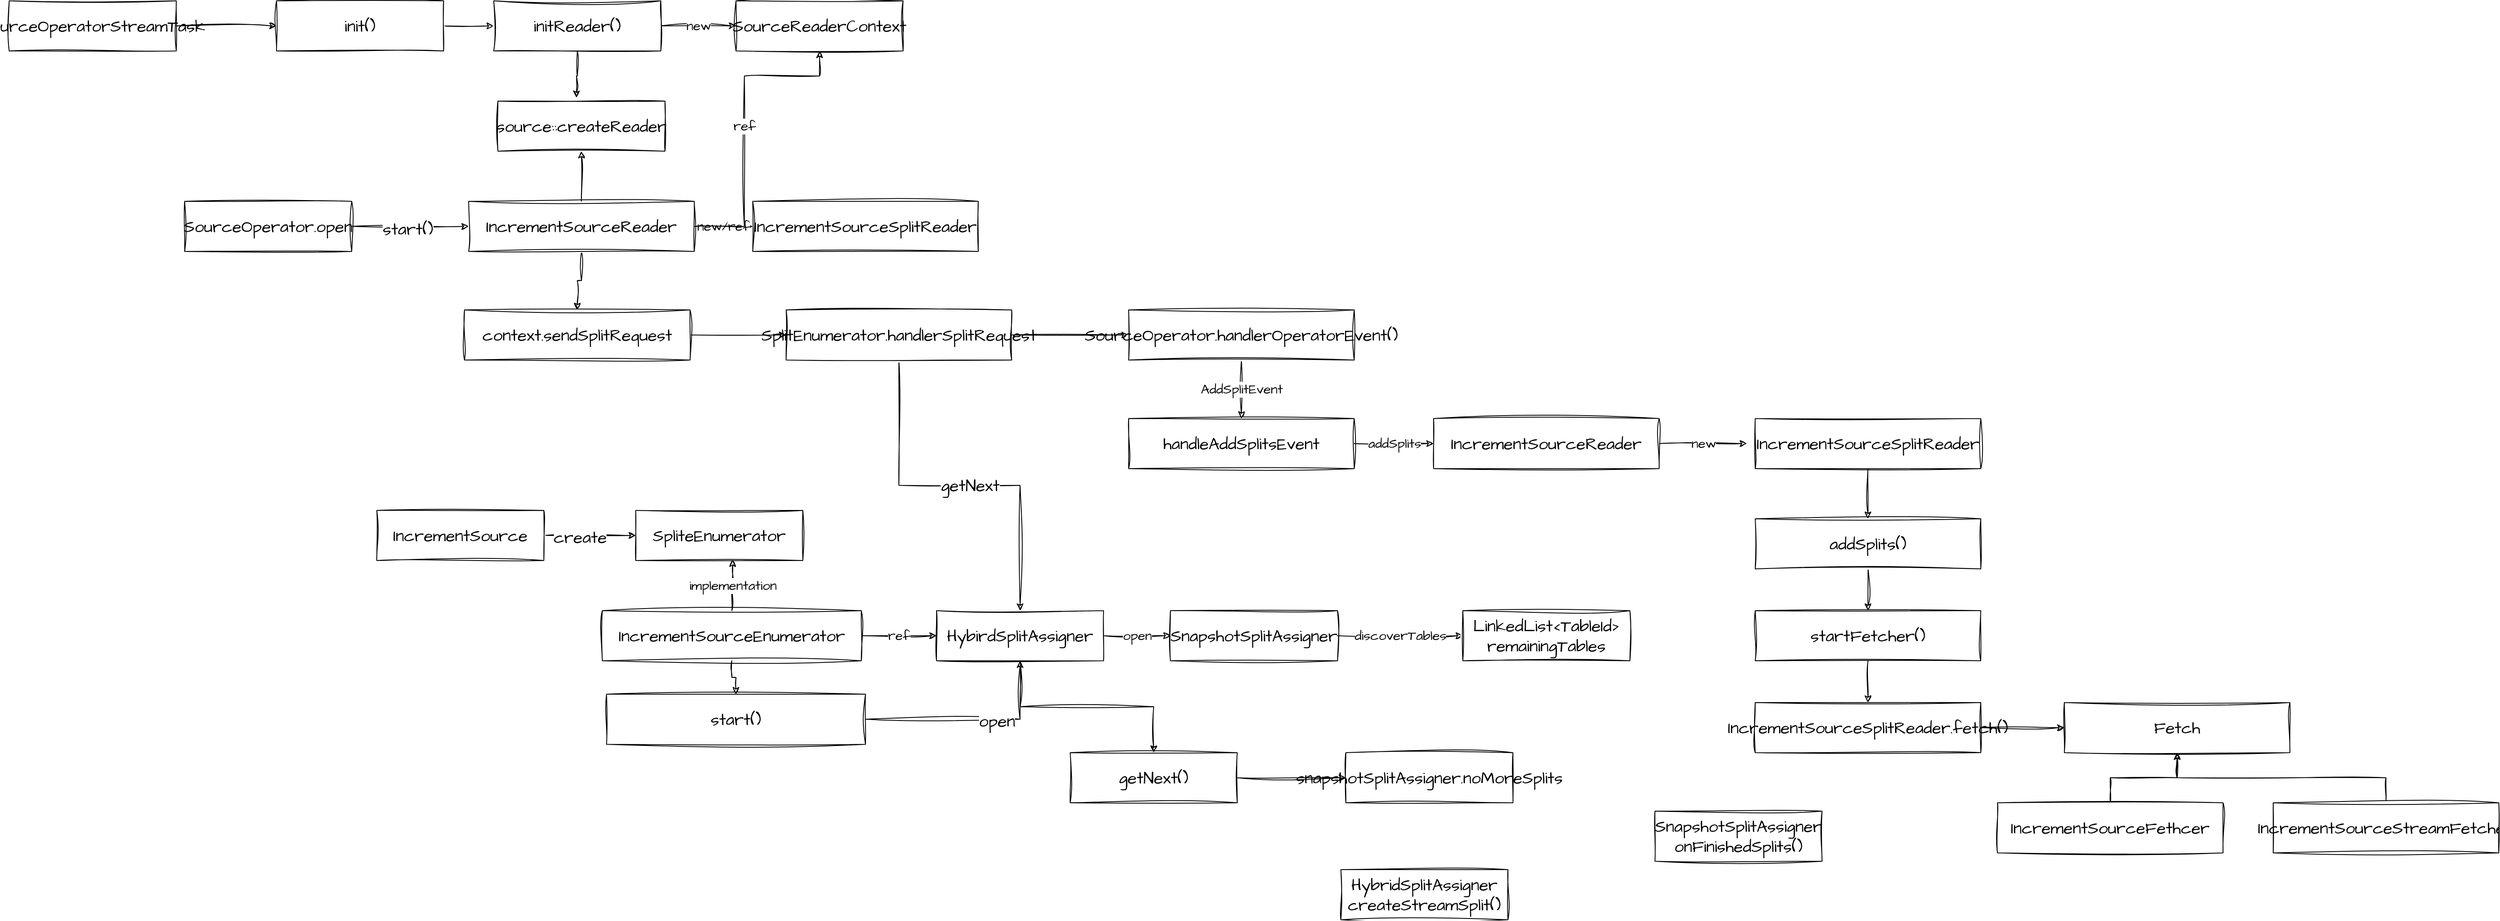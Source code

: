 <mxfile version="20.6.2" type="github">
  <diagram id="C5RBs43oDa-KdzZeNtuy" name="Page-1">
    <mxGraphModel dx="1258" dy="1864" grid="1" gridSize="10" guides="1" tooltips="1" connect="1" arrows="1" fold="1" page="1" pageScale="1" pageWidth="827" pageHeight="1169" math="0" shadow="0">
      <root>
        <mxCell id="WIyWlLk6GJQsqaUBKTNV-0" />
        <mxCell id="WIyWlLk6GJQsqaUBKTNV-1" parent="WIyWlLk6GJQsqaUBKTNV-0" />
        <mxCell id="9CYDn3pzDWSfcRw3aQHr-3" style="edgeStyle=orthogonalEdgeStyle;rounded=0;sketch=1;hachureGap=4;jiggle=2;orthogonalLoop=1;jettySize=auto;html=1;fontFamily=Architects Daughter;fontSource=https%3A%2F%2Ffonts.googleapis.com%2Fcss%3Ffamily%3DArchitects%2BDaughter;fontSize=16;" edge="1" parent="WIyWlLk6GJQsqaUBKTNV-1" source="9CYDn3pzDWSfcRw3aQHr-0" target="9CYDn3pzDWSfcRw3aQHr-2">
          <mxGeometry relative="1" as="geometry" />
        </mxCell>
        <mxCell id="9CYDn3pzDWSfcRw3aQHr-4" value="create" style="edgeLabel;html=1;align=center;verticalAlign=middle;resizable=0;points=[];fontSize=20;fontFamily=Architects Daughter;" vertex="1" connectable="0" parent="9CYDn3pzDWSfcRw3aQHr-3">
          <mxGeometry x="-0.218" y="-2" relative="1" as="geometry">
            <mxPoint as="offset" />
          </mxGeometry>
        </mxCell>
        <mxCell id="9CYDn3pzDWSfcRw3aQHr-0" value="IncrementSource" style="rounded=0;whiteSpace=wrap;html=1;sketch=1;hachureGap=4;jiggle=2;fontFamily=Architects Daughter;fontSource=https%3A%2F%2Ffonts.googleapis.com%2Fcss%3Ffamily%3DArchitects%2BDaughter;fontSize=20;" vertex="1" parent="WIyWlLk6GJQsqaUBKTNV-1">
          <mxGeometry x="500" y="490" width="200" height="60" as="geometry" />
        </mxCell>
        <mxCell id="9CYDn3pzDWSfcRw3aQHr-31" style="edgeStyle=orthogonalEdgeStyle;rounded=0;sketch=1;hachureGap=4;jiggle=2;orthogonalLoop=1;jettySize=auto;html=1;entryX=0.5;entryY=1;entryDx=0;entryDy=0;fontFamily=Architects Daughter;fontSource=https%3A%2F%2Ffonts.googleapis.com%2Fcss%3Ffamily%3DArchitects%2BDaughter;fontSize=16;" edge="1" parent="WIyWlLk6GJQsqaUBKTNV-1" source="9CYDn3pzDWSfcRw3aQHr-1" target="9CYDn3pzDWSfcRw3aQHr-29">
          <mxGeometry relative="1" as="geometry" />
        </mxCell>
        <mxCell id="9CYDn3pzDWSfcRw3aQHr-33" value="new/ref" style="edgeStyle=orthogonalEdgeStyle;rounded=0;sketch=1;hachureGap=4;jiggle=2;orthogonalLoop=1;jettySize=auto;html=1;exitX=1;exitY=0.5;exitDx=0;exitDy=0;entryX=0;entryY=0.5;entryDx=0;entryDy=0;fontFamily=Architects Daughter;fontSource=https%3A%2F%2Ffonts.googleapis.com%2Fcss%3Ffamily%3DArchitects%2BDaughter;fontSize=16;" edge="1" parent="WIyWlLk6GJQsqaUBKTNV-1" source="9CYDn3pzDWSfcRw3aQHr-1" target="9CYDn3pzDWSfcRw3aQHr-32">
          <mxGeometry relative="1" as="geometry" />
        </mxCell>
        <mxCell id="9CYDn3pzDWSfcRw3aQHr-34" value="ref" style="edgeStyle=orthogonalEdgeStyle;rounded=0;sketch=1;hachureGap=4;jiggle=2;orthogonalLoop=1;jettySize=auto;html=1;entryX=0.5;entryY=1;entryDx=0;entryDy=0;fontFamily=Architects Daughter;fontSource=https%3A%2F%2Ffonts.googleapis.com%2Fcss%3Ffamily%3DArchitects%2BDaughter;fontSize=16;" edge="1" parent="WIyWlLk6GJQsqaUBKTNV-1" source="9CYDn3pzDWSfcRw3aQHr-1" target="9CYDn3pzDWSfcRw3aQHr-27">
          <mxGeometry relative="1" as="geometry">
            <Array as="points">
              <mxPoint x="940" y="150" />
              <mxPoint x="940" y="-30" />
              <mxPoint x="1030" y="-30" />
            </Array>
          </mxGeometry>
        </mxCell>
        <mxCell id="9CYDn3pzDWSfcRw3aQHr-40" style="edgeStyle=orthogonalEdgeStyle;rounded=0;sketch=1;hachureGap=4;jiggle=2;orthogonalLoop=1;jettySize=auto;html=1;fontFamily=Architects Daughter;fontSource=https%3A%2F%2Ffonts.googleapis.com%2Fcss%3Ffamily%3DArchitects%2BDaughter;fontSize=16;" edge="1" parent="WIyWlLk6GJQsqaUBKTNV-1" source="9CYDn3pzDWSfcRw3aQHr-1" target="9CYDn3pzDWSfcRw3aQHr-39">
          <mxGeometry relative="1" as="geometry" />
        </mxCell>
        <mxCell id="9CYDn3pzDWSfcRw3aQHr-1" value="IncrementSourceReader" style="rounded=0;whiteSpace=wrap;html=1;sketch=1;hachureGap=4;jiggle=2;fontFamily=Architects Daughter;fontSource=https%3A%2F%2Ffonts.googleapis.com%2Fcss%3Ffamily%3DArchitects%2BDaughter;fontSize=20;" vertex="1" parent="WIyWlLk6GJQsqaUBKTNV-1">
          <mxGeometry x="610" y="120" width="270" height="60" as="geometry" />
        </mxCell>
        <mxCell id="9CYDn3pzDWSfcRw3aQHr-2" value="SpliteEnumerator" style="rounded=0;whiteSpace=wrap;html=1;sketch=1;hachureGap=4;jiggle=2;fontFamily=Architects Daughter;fontSource=https%3A%2F%2Ffonts.googleapis.com%2Fcss%3Ffamily%3DArchitects%2BDaughter;fontSize=20;" vertex="1" parent="WIyWlLk6GJQsqaUBKTNV-1">
          <mxGeometry x="810" y="490" width="200" height="60" as="geometry" />
        </mxCell>
        <mxCell id="9CYDn3pzDWSfcRw3aQHr-19" value="open" style="edgeStyle=orthogonalEdgeStyle;rounded=0;sketch=1;hachureGap=4;jiggle=2;orthogonalLoop=1;jettySize=auto;html=1;exitX=1;exitY=0.5;exitDx=0;exitDy=0;entryX=0;entryY=0.5;entryDx=0;entryDy=0;fontFamily=Architects Daughter;fontSource=https%3A%2F%2Ffonts.googleapis.com%2Fcss%3Ffamily%3DArchitects%2BDaughter;fontSize=16;" edge="1" parent="WIyWlLk6GJQsqaUBKTNV-1" source="9CYDn3pzDWSfcRw3aQHr-5" target="9CYDn3pzDWSfcRw3aQHr-18">
          <mxGeometry relative="1" as="geometry" />
        </mxCell>
        <mxCell id="9CYDn3pzDWSfcRw3aQHr-68" style="edgeStyle=orthogonalEdgeStyle;rounded=0;sketch=1;hachureGap=4;jiggle=2;orthogonalLoop=1;jettySize=auto;html=1;fontFamily=Architects Daughter;fontSource=https%3A%2F%2Ffonts.googleapis.com%2Fcss%3Ffamily%3DArchitects%2BDaughter;fontSize=16;" edge="1" parent="WIyWlLk6GJQsqaUBKTNV-1" source="9CYDn3pzDWSfcRw3aQHr-5" target="9CYDn3pzDWSfcRw3aQHr-67">
          <mxGeometry relative="1" as="geometry" />
        </mxCell>
        <mxCell id="9CYDn3pzDWSfcRw3aQHr-5" value="HybirdSplitAssigner" style="rounded=0;whiteSpace=wrap;html=1;sketch=1;hachureGap=4;jiggle=2;fontFamily=Architects Daughter;fontSource=https%3A%2F%2Ffonts.googleapis.com%2Fcss%3Ffamily%3DArchitects%2BDaughter;fontSize=20;" vertex="1" parent="WIyWlLk6GJQsqaUBKTNV-1">
          <mxGeometry x="1170" y="610" width="200" height="60" as="geometry" />
        </mxCell>
        <mxCell id="9CYDn3pzDWSfcRw3aQHr-12" value="implementation" style="edgeStyle=orthogonalEdgeStyle;rounded=0;sketch=1;hachureGap=4;jiggle=2;orthogonalLoop=1;jettySize=auto;html=1;entryX=0.58;entryY=0.983;entryDx=0;entryDy=0;entryPerimeter=0;fontFamily=Architects Daughter;fontSource=https%3A%2F%2Ffonts.googleapis.com%2Fcss%3Ffamily%3DArchitects%2BDaughter;fontSize=16;" edge="1" parent="WIyWlLk6GJQsqaUBKTNV-1" source="9CYDn3pzDWSfcRw3aQHr-8" target="9CYDn3pzDWSfcRw3aQHr-2">
          <mxGeometry relative="1" as="geometry" />
        </mxCell>
        <mxCell id="9CYDn3pzDWSfcRw3aQHr-13" value="ref" style="edgeStyle=orthogonalEdgeStyle;rounded=0;sketch=1;hachureGap=4;jiggle=2;orthogonalLoop=1;jettySize=auto;html=1;exitX=1;exitY=0.5;exitDx=0;exitDy=0;entryX=0;entryY=0.5;entryDx=0;entryDy=0;fontFamily=Architects Daughter;fontSource=https%3A%2F%2Ffonts.googleapis.com%2Fcss%3Ffamily%3DArchitects%2BDaughter;fontSize=16;" edge="1" parent="WIyWlLk6GJQsqaUBKTNV-1" source="9CYDn3pzDWSfcRw3aQHr-8" target="9CYDn3pzDWSfcRw3aQHr-5">
          <mxGeometry relative="1" as="geometry" />
        </mxCell>
        <mxCell id="9CYDn3pzDWSfcRw3aQHr-15" style="edgeStyle=orthogonalEdgeStyle;rounded=0;sketch=1;hachureGap=4;jiggle=2;orthogonalLoop=1;jettySize=auto;html=1;exitX=0.5;exitY=1;exitDx=0;exitDy=0;entryX=0.5;entryY=0;entryDx=0;entryDy=0;fontFamily=Architects Daughter;fontSource=https%3A%2F%2Ffonts.googleapis.com%2Fcss%3Ffamily%3DArchitects%2BDaughter;fontSize=16;" edge="1" parent="WIyWlLk6GJQsqaUBKTNV-1" source="9CYDn3pzDWSfcRw3aQHr-8" target="9CYDn3pzDWSfcRw3aQHr-14">
          <mxGeometry relative="1" as="geometry" />
        </mxCell>
        <mxCell id="9CYDn3pzDWSfcRw3aQHr-8" value="IncrementSourceEnumerator" style="rounded=0;whiteSpace=wrap;html=1;sketch=1;hachureGap=4;jiggle=2;fontFamily=Architects Daughter;fontSource=https%3A%2F%2Ffonts.googleapis.com%2Fcss%3Ffamily%3DArchitects%2BDaughter;fontSize=20;" vertex="1" parent="WIyWlLk6GJQsqaUBKTNV-1">
          <mxGeometry x="770" y="610" width="310" height="60" as="geometry" />
        </mxCell>
        <mxCell id="9CYDn3pzDWSfcRw3aQHr-16" style="edgeStyle=orthogonalEdgeStyle;rounded=0;sketch=1;hachureGap=4;jiggle=2;orthogonalLoop=1;jettySize=auto;html=1;exitX=1;exitY=0.5;exitDx=0;exitDy=0;entryX=0.5;entryY=1;entryDx=0;entryDy=0;fontFamily=Architects Daughter;fontSource=https%3A%2F%2Ffonts.googleapis.com%2Fcss%3Ffamily%3DArchitects%2BDaughter;fontSize=16;" edge="1" parent="WIyWlLk6GJQsqaUBKTNV-1" source="9CYDn3pzDWSfcRw3aQHr-14" target="9CYDn3pzDWSfcRw3aQHr-5">
          <mxGeometry relative="1" as="geometry" />
        </mxCell>
        <mxCell id="9CYDn3pzDWSfcRw3aQHr-17" value="open" style="edgeLabel;html=1;align=center;verticalAlign=middle;resizable=0;points=[];fontSize=20;fontFamily=Architects Daughter;" vertex="1" connectable="0" parent="9CYDn3pzDWSfcRw3aQHr-16">
          <mxGeometry x="0.231" y="-2" relative="1" as="geometry">
            <mxPoint as="offset" />
          </mxGeometry>
        </mxCell>
        <mxCell id="9CYDn3pzDWSfcRw3aQHr-14" value="start()" style="rounded=0;whiteSpace=wrap;html=1;sketch=1;hachureGap=4;jiggle=2;fontFamily=Architects Daughter;fontSource=https%3A%2F%2Ffonts.googleapis.com%2Fcss%3Ffamily%3DArchitects%2BDaughter;fontSize=20;" vertex="1" parent="WIyWlLk6GJQsqaUBKTNV-1">
          <mxGeometry x="775" y="710" width="310" height="60" as="geometry" />
        </mxCell>
        <mxCell id="9CYDn3pzDWSfcRw3aQHr-21" value="discoverTables" style="edgeStyle=orthogonalEdgeStyle;rounded=0;sketch=1;hachureGap=4;jiggle=2;orthogonalLoop=1;jettySize=auto;html=1;exitX=1;exitY=0.5;exitDx=0;exitDy=0;entryX=0;entryY=0.5;entryDx=0;entryDy=0;fontFamily=Architects Daughter;fontSource=https%3A%2F%2Ffonts.googleapis.com%2Fcss%3Ffamily%3DArchitects%2BDaughter;fontSize=16;" edge="1" parent="WIyWlLk6GJQsqaUBKTNV-1" source="9CYDn3pzDWSfcRw3aQHr-18" target="9CYDn3pzDWSfcRw3aQHr-20">
          <mxGeometry relative="1" as="geometry" />
        </mxCell>
        <mxCell id="9CYDn3pzDWSfcRw3aQHr-18" value="SnapshotSplitAssigner" style="rounded=0;whiteSpace=wrap;html=1;sketch=1;hachureGap=4;jiggle=2;fontFamily=Architects Daughter;fontSource=https%3A%2F%2Ffonts.googleapis.com%2Fcss%3Ffamily%3DArchitects%2BDaughter;fontSize=20;" vertex="1" parent="WIyWlLk6GJQsqaUBKTNV-1">
          <mxGeometry x="1450" y="610" width="200" height="60" as="geometry" />
        </mxCell>
        <mxCell id="9CYDn3pzDWSfcRw3aQHr-20" value="LinkedList&amp;lt;TableId&amp;gt;&lt;br&gt;remainingTables" style="rounded=0;whiteSpace=wrap;html=1;sketch=1;hachureGap=4;jiggle=2;fontFamily=Architects Daughter;fontSource=https%3A%2F%2Ffonts.googleapis.com%2Fcss%3Ffamily%3DArchitects%2BDaughter;fontSize=20;" vertex="1" parent="WIyWlLk6GJQsqaUBKTNV-1">
          <mxGeometry x="1800" y="610" width="200" height="60" as="geometry" />
        </mxCell>
        <mxCell id="9CYDn3pzDWSfcRw3aQHr-24" style="edgeStyle=orthogonalEdgeStyle;rounded=0;sketch=1;hachureGap=4;jiggle=2;orthogonalLoop=1;jettySize=auto;html=1;fontFamily=Architects Daughter;fontSource=https%3A%2F%2Ffonts.googleapis.com%2Fcss%3Ffamily%3DArchitects%2BDaughter;fontSize=16;" edge="1" parent="WIyWlLk6GJQsqaUBKTNV-1" source="9CYDn3pzDWSfcRw3aQHr-22" target="9CYDn3pzDWSfcRw3aQHr-23">
          <mxGeometry relative="1" as="geometry" />
        </mxCell>
        <mxCell id="9CYDn3pzDWSfcRw3aQHr-22" value="SourceOperatorStreamTask" style="rounded=0;whiteSpace=wrap;html=1;sketch=1;hachureGap=4;jiggle=2;fontFamily=Architects Daughter;fontSource=https%3A%2F%2Ffonts.googleapis.com%2Fcss%3Ffamily%3DArchitects%2BDaughter;fontSize=20;" vertex="1" parent="WIyWlLk6GJQsqaUBKTNV-1">
          <mxGeometry x="60" y="-120" width="200" height="60" as="geometry" />
        </mxCell>
        <mxCell id="9CYDn3pzDWSfcRw3aQHr-26" style="edgeStyle=orthogonalEdgeStyle;rounded=0;sketch=1;hachureGap=4;jiggle=2;orthogonalLoop=1;jettySize=auto;html=1;entryX=0;entryY=0.5;entryDx=0;entryDy=0;fontFamily=Architects Daughter;fontSource=https%3A%2F%2Ffonts.googleapis.com%2Fcss%3Ffamily%3DArchitects%2BDaughter;fontSize=16;" edge="1" parent="WIyWlLk6GJQsqaUBKTNV-1" source="9CYDn3pzDWSfcRw3aQHr-23" target="9CYDn3pzDWSfcRw3aQHr-25">
          <mxGeometry relative="1" as="geometry" />
        </mxCell>
        <mxCell id="9CYDn3pzDWSfcRw3aQHr-23" value="init()" style="rounded=0;whiteSpace=wrap;html=1;sketch=1;hachureGap=4;jiggle=2;fontFamily=Architects Daughter;fontSource=https%3A%2F%2Ffonts.googleapis.com%2Fcss%3Ffamily%3DArchitects%2BDaughter;fontSize=20;" vertex="1" parent="WIyWlLk6GJQsqaUBKTNV-1">
          <mxGeometry x="380" y="-120" width="200" height="60" as="geometry" />
        </mxCell>
        <mxCell id="9CYDn3pzDWSfcRw3aQHr-28" value="new" style="edgeStyle=orthogonalEdgeStyle;rounded=0;sketch=1;hachureGap=4;jiggle=2;orthogonalLoop=1;jettySize=auto;html=1;entryX=0;entryY=0.5;entryDx=0;entryDy=0;fontFamily=Architects Daughter;fontSource=https%3A%2F%2Ffonts.googleapis.com%2Fcss%3Ffamily%3DArchitects%2BDaughter;fontSize=16;" edge="1" parent="WIyWlLk6GJQsqaUBKTNV-1" source="9CYDn3pzDWSfcRw3aQHr-25" target="9CYDn3pzDWSfcRw3aQHr-27">
          <mxGeometry relative="1" as="geometry" />
        </mxCell>
        <mxCell id="9CYDn3pzDWSfcRw3aQHr-30" style="edgeStyle=orthogonalEdgeStyle;rounded=0;sketch=1;hachureGap=4;jiggle=2;orthogonalLoop=1;jettySize=auto;html=1;entryX=0.47;entryY=-0.067;entryDx=0;entryDy=0;entryPerimeter=0;fontFamily=Architects Daughter;fontSource=https%3A%2F%2Ffonts.googleapis.com%2Fcss%3Ffamily%3DArchitects%2BDaughter;fontSize=16;" edge="1" parent="WIyWlLk6GJQsqaUBKTNV-1" source="9CYDn3pzDWSfcRw3aQHr-25" target="9CYDn3pzDWSfcRw3aQHr-29">
          <mxGeometry relative="1" as="geometry" />
        </mxCell>
        <mxCell id="9CYDn3pzDWSfcRw3aQHr-25" value="initReader()" style="rounded=0;whiteSpace=wrap;html=1;sketch=1;hachureGap=4;jiggle=2;fontFamily=Architects Daughter;fontSource=https%3A%2F%2Ffonts.googleapis.com%2Fcss%3Ffamily%3DArchitects%2BDaughter;fontSize=20;" vertex="1" parent="WIyWlLk6GJQsqaUBKTNV-1">
          <mxGeometry x="640" y="-120" width="200" height="60" as="geometry" />
        </mxCell>
        <mxCell id="9CYDn3pzDWSfcRw3aQHr-27" value="SourceReaderContext" style="rounded=0;whiteSpace=wrap;html=1;sketch=1;hachureGap=4;jiggle=2;fontFamily=Architects Daughter;fontSource=https%3A%2F%2Ffonts.googleapis.com%2Fcss%3Ffamily%3DArchitects%2BDaughter;fontSize=20;" vertex="1" parent="WIyWlLk6GJQsqaUBKTNV-1">
          <mxGeometry x="930" y="-120" width="200" height="60" as="geometry" />
        </mxCell>
        <mxCell id="9CYDn3pzDWSfcRw3aQHr-29" value="source::createReader" style="rounded=0;whiteSpace=wrap;html=1;sketch=1;hachureGap=4;jiggle=2;fontFamily=Architects Daughter;fontSource=https%3A%2F%2Ffonts.googleapis.com%2Fcss%3Ffamily%3DArchitects%2BDaughter;fontSize=20;" vertex="1" parent="WIyWlLk6GJQsqaUBKTNV-1">
          <mxGeometry x="645" width="200" height="60" as="geometry" />
        </mxCell>
        <mxCell id="9CYDn3pzDWSfcRw3aQHr-32" value="IncrementSourceSplitReader" style="rounded=0;whiteSpace=wrap;html=1;sketch=1;hachureGap=4;jiggle=2;fontFamily=Architects Daughter;fontSource=https%3A%2F%2Ffonts.googleapis.com%2Fcss%3Ffamily%3DArchitects%2BDaughter;fontSize=20;" vertex="1" parent="WIyWlLk6GJQsqaUBKTNV-1">
          <mxGeometry x="950" y="120" width="270" height="60" as="geometry" />
        </mxCell>
        <mxCell id="9CYDn3pzDWSfcRw3aQHr-37" style="edgeStyle=orthogonalEdgeStyle;rounded=0;sketch=1;hachureGap=4;jiggle=2;orthogonalLoop=1;jettySize=auto;html=1;fontFamily=Architects Daughter;fontSource=https%3A%2F%2Ffonts.googleapis.com%2Fcss%3Ffamily%3DArchitects%2BDaughter;fontSize=16;" edge="1" parent="WIyWlLk6GJQsqaUBKTNV-1" source="9CYDn3pzDWSfcRw3aQHr-35" target="9CYDn3pzDWSfcRw3aQHr-1">
          <mxGeometry relative="1" as="geometry" />
        </mxCell>
        <mxCell id="9CYDn3pzDWSfcRw3aQHr-38" value="start()" style="edgeLabel;html=1;align=center;verticalAlign=middle;resizable=0;points=[];fontSize=20;fontFamily=Architects Daughter;" vertex="1" connectable="0" parent="9CYDn3pzDWSfcRw3aQHr-37">
          <mxGeometry x="-0.043" y="-3" relative="1" as="geometry">
            <mxPoint as="offset" />
          </mxGeometry>
        </mxCell>
        <mxCell id="9CYDn3pzDWSfcRw3aQHr-35" value="SourceOperator.open" style="rounded=0;whiteSpace=wrap;html=1;sketch=1;hachureGap=4;jiggle=2;fontFamily=Architects Daughter;fontSource=https%3A%2F%2Ffonts.googleapis.com%2Fcss%3Ffamily%3DArchitects%2BDaughter;fontSize=20;" vertex="1" parent="WIyWlLk6GJQsqaUBKTNV-1">
          <mxGeometry x="270" y="120" width="200" height="60" as="geometry" />
        </mxCell>
        <mxCell id="9CYDn3pzDWSfcRw3aQHr-42" style="edgeStyle=orthogonalEdgeStyle;rounded=0;sketch=1;hachureGap=4;jiggle=2;orthogonalLoop=1;jettySize=auto;html=1;fontFamily=Architects Daughter;fontSource=https%3A%2F%2Ffonts.googleapis.com%2Fcss%3Ffamily%3DArchitects%2BDaughter;fontSize=16;" edge="1" parent="WIyWlLk6GJQsqaUBKTNV-1" source="9CYDn3pzDWSfcRw3aQHr-39" target="9CYDn3pzDWSfcRw3aQHr-41">
          <mxGeometry relative="1" as="geometry" />
        </mxCell>
        <mxCell id="9CYDn3pzDWSfcRw3aQHr-39" value="context.sendSplitRequest" style="rounded=0;whiteSpace=wrap;html=1;sketch=1;hachureGap=4;jiggle=2;fontFamily=Architects Daughter;fontSource=https%3A%2F%2Ffonts.googleapis.com%2Fcss%3Ffamily%3DArchitects%2BDaughter;fontSize=20;" vertex="1" parent="WIyWlLk6GJQsqaUBKTNV-1">
          <mxGeometry x="605" y="250" width="270" height="60" as="geometry" />
        </mxCell>
        <mxCell id="9CYDn3pzDWSfcRw3aQHr-44" style="edgeStyle=orthogonalEdgeStyle;rounded=0;sketch=1;hachureGap=4;jiggle=2;orthogonalLoop=1;jettySize=auto;html=1;fontFamily=Architects Daughter;fontSource=https%3A%2F%2Ffonts.googleapis.com%2Fcss%3Ffamily%3DArchitects%2BDaughter;fontSize=16;" edge="1" parent="WIyWlLk6GJQsqaUBKTNV-1" source="9CYDn3pzDWSfcRw3aQHr-41" target="9CYDn3pzDWSfcRw3aQHr-5">
          <mxGeometry relative="1" as="geometry" />
        </mxCell>
        <mxCell id="9CYDn3pzDWSfcRw3aQHr-45" value="getNext" style="edgeLabel;html=1;align=center;verticalAlign=middle;resizable=0;points=[];fontSize=20;fontFamily=Architects Daughter;" vertex="1" connectable="0" parent="9CYDn3pzDWSfcRw3aQHr-44">
          <mxGeometry x="0.056" relative="1" as="geometry">
            <mxPoint as="offset" />
          </mxGeometry>
        </mxCell>
        <mxCell id="9CYDn3pzDWSfcRw3aQHr-47" style="edgeStyle=orthogonalEdgeStyle;rounded=0;sketch=1;hachureGap=4;jiggle=2;orthogonalLoop=1;jettySize=auto;html=1;fontFamily=Architects Daughter;fontSource=https%3A%2F%2Ffonts.googleapis.com%2Fcss%3Ffamily%3DArchitects%2BDaughter;fontSize=16;" edge="1" parent="WIyWlLk6GJQsqaUBKTNV-1" source="9CYDn3pzDWSfcRw3aQHr-41" target="9CYDn3pzDWSfcRw3aQHr-46">
          <mxGeometry relative="1" as="geometry" />
        </mxCell>
        <mxCell id="9CYDn3pzDWSfcRw3aQHr-41" value="SplitEnumerator.handlerSplitRequest" style="rounded=0;whiteSpace=wrap;html=1;sketch=1;hachureGap=4;jiggle=2;fontFamily=Architects Daughter;fontSource=https%3A%2F%2Ffonts.googleapis.com%2Fcss%3Ffamily%3DArchitects%2BDaughter;fontSize=20;" vertex="1" parent="WIyWlLk6GJQsqaUBKTNV-1">
          <mxGeometry x="990" y="250" width="270" height="60" as="geometry" />
        </mxCell>
        <mxCell id="9CYDn3pzDWSfcRw3aQHr-49" value="AddSplitEvent" style="edgeStyle=orthogonalEdgeStyle;rounded=0;sketch=1;hachureGap=4;jiggle=2;orthogonalLoop=1;jettySize=auto;html=1;entryX=0.5;entryY=0;entryDx=0;entryDy=0;fontFamily=Architects Daughter;fontSource=https%3A%2F%2Ffonts.googleapis.com%2Fcss%3Ffamily%3DArchitects%2BDaughter;fontSize=16;" edge="1" parent="WIyWlLk6GJQsqaUBKTNV-1" source="9CYDn3pzDWSfcRw3aQHr-46" target="9CYDn3pzDWSfcRw3aQHr-48">
          <mxGeometry relative="1" as="geometry" />
        </mxCell>
        <mxCell id="9CYDn3pzDWSfcRw3aQHr-46" value="SourceOperator.handlerOperatorEvent()" style="rounded=0;whiteSpace=wrap;html=1;sketch=1;hachureGap=4;jiggle=2;fontFamily=Architects Daughter;fontSource=https%3A%2F%2Ffonts.googleapis.com%2Fcss%3Ffamily%3DArchitects%2BDaughter;fontSize=20;" vertex="1" parent="WIyWlLk6GJQsqaUBKTNV-1">
          <mxGeometry x="1400" y="250" width="270" height="60" as="geometry" />
        </mxCell>
        <mxCell id="9CYDn3pzDWSfcRw3aQHr-51" value="addSplits" style="edgeStyle=orthogonalEdgeStyle;rounded=0;sketch=1;hachureGap=4;jiggle=2;orthogonalLoop=1;jettySize=auto;html=1;entryX=0;entryY=0.5;entryDx=0;entryDy=0;fontFamily=Architects Daughter;fontSource=https%3A%2F%2Ffonts.googleapis.com%2Fcss%3Ffamily%3DArchitects%2BDaughter;fontSize=16;" edge="1" parent="WIyWlLk6GJQsqaUBKTNV-1" source="9CYDn3pzDWSfcRw3aQHr-48" target="9CYDn3pzDWSfcRw3aQHr-50">
          <mxGeometry relative="1" as="geometry" />
        </mxCell>
        <mxCell id="9CYDn3pzDWSfcRw3aQHr-48" value="handleAddSplitsEvent" style="rounded=0;whiteSpace=wrap;html=1;sketch=1;hachureGap=4;jiggle=2;fontFamily=Architects Daughter;fontSource=https%3A%2F%2Ffonts.googleapis.com%2Fcss%3Ffamily%3DArchitects%2BDaughter;fontSize=20;" vertex="1" parent="WIyWlLk6GJQsqaUBKTNV-1">
          <mxGeometry x="1400" y="380" width="270" height="60" as="geometry" />
        </mxCell>
        <mxCell id="9CYDn3pzDWSfcRw3aQHr-53" value="new" style="edgeStyle=orthogonalEdgeStyle;rounded=0;sketch=1;hachureGap=4;jiggle=2;orthogonalLoop=1;jettySize=auto;html=1;entryX=-0.037;entryY=0.5;entryDx=0;entryDy=0;entryPerimeter=0;fontFamily=Architects Daughter;fontSource=https%3A%2F%2Ffonts.googleapis.com%2Fcss%3Ffamily%3DArchitects%2BDaughter;fontSize=16;" edge="1" parent="WIyWlLk6GJQsqaUBKTNV-1" source="9CYDn3pzDWSfcRw3aQHr-50" target="9CYDn3pzDWSfcRw3aQHr-52">
          <mxGeometry relative="1" as="geometry" />
        </mxCell>
        <mxCell id="9CYDn3pzDWSfcRw3aQHr-50" value="IncrementSourceReader" style="rounded=0;whiteSpace=wrap;html=1;sketch=1;hachureGap=4;jiggle=2;fontFamily=Architects Daughter;fontSource=https%3A%2F%2Ffonts.googleapis.com%2Fcss%3Ffamily%3DArchitects%2BDaughter;fontSize=20;" vertex="1" parent="WIyWlLk6GJQsqaUBKTNV-1">
          <mxGeometry x="1765" y="380" width="270" height="60" as="geometry" />
        </mxCell>
        <mxCell id="9CYDn3pzDWSfcRw3aQHr-56" style="edgeStyle=orthogonalEdgeStyle;rounded=0;sketch=1;hachureGap=4;jiggle=2;orthogonalLoop=1;jettySize=auto;html=1;entryX=0.5;entryY=0;entryDx=0;entryDy=0;fontFamily=Architects Daughter;fontSource=https%3A%2F%2Ffonts.googleapis.com%2Fcss%3Ffamily%3DArchitects%2BDaughter;fontSize=16;" edge="1" parent="WIyWlLk6GJQsqaUBKTNV-1" source="9CYDn3pzDWSfcRw3aQHr-52" target="9CYDn3pzDWSfcRw3aQHr-55">
          <mxGeometry relative="1" as="geometry" />
        </mxCell>
        <mxCell id="9CYDn3pzDWSfcRw3aQHr-52" value="IncrementSourceSplitReader" style="rounded=0;whiteSpace=wrap;html=1;sketch=1;hachureGap=4;jiggle=2;fontFamily=Architects Daughter;fontSource=https%3A%2F%2Ffonts.googleapis.com%2Fcss%3Ffamily%3DArchitects%2BDaughter;fontSize=20;" vertex="1" parent="WIyWlLk6GJQsqaUBKTNV-1">
          <mxGeometry x="2150" y="380" width="270" height="60" as="geometry" />
        </mxCell>
        <mxCell id="9CYDn3pzDWSfcRw3aQHr-58" style="edgeStyle=orthogonalEdgeStyle;rounded=0;sketch=1;hachureGap=4;jiggle=2;orthogonalLoop=1;jettySize=auto;html=1;entryX=0.5;entryY=0;entryDx=0;entryDy=0;fontFamily=Architects Daughter;fontSource=https%3A%2F%2Ffonts.googleapis.com%2Fcss%3Ffamily%3DArchitects%2BDaughter;fontSize=16;" edge="1" parent="WIyWlLk6GJQsqaUBKTNV-1" source="9CYDn3pzDWSfcRw3aQHr-55" target="9CYDn3pzDWSfcRw3aQHr-57">
          <mxGeometry relative="1" as="geometry" />
        </mxCell>
        <mxCell id="9CYDn3pzDWSfcRw3aQHr-55" value="addSplits()" style="rounded=0;whiteSpace=wrap;html=1;sketch=1;hachureGap=4;jiggle=2;fontFamily=Architects Daughter;fontSource=https%3A%2F%2Ffonts.googleapis.com%2Fcss%3Ffamily%3DArchitects%2BDaughter;fontSize=20;" vertex="1" parent="WIyWlLk6GJQsqaUBKTNV-1">
          <mxGeometry x="2150" y="500" width="270" height="60" as="geometry" />
        </mxCell>
        <mxCell id="9CYDn3pzDWSfcRw3aQHr-60" style="edgeStyle=orthogonalEdgeStyle;rounded=0;sketch=1;hachureGap=4;jiggle=2;orthogonalLoop=1;jettySize=auto;html=1;entryX=0.5;entryY=0;entryDx=0;entryDy=0;fontFamily=Architects Daughter;fontSource=https%3A%2F%2Ffonts.googleapis.com%2Fcss%3Ffamily%3DArchitects%2BDaughter;fontSize=16;" edge="1" parent="WIyWlLk6GJQsqaUBKTNV-1" source="9CYDn3pzDWSfcRw3aQHr-57" target="9CYDn3pzDWSfcRw3aQHr-59">
          <mxGeometry relative="1" as="geometry" />
        </mxCell>
        <mxCell id="9CYDn3pzDWSfcRw3aQHr-57" value="startFetcher()" style="rounded=0;whiteSpace=wrap;html=1;sketch=1;hachureGap=4;jiggle=2;fontFamily=Architects Daughter;fontSource=https%3A%2F%2Ffonts.googleapis.com%2Fcss%3Ffamily%3DArchitects%2BDaughter;fontSize=20;" vertex="1" parent="WIyWlLk6GJQsqaUBKTNV-1">
          <mxGeometry x="2150" y="610" width="270" height="60" as="geometry" />
        </mxCell>
        <mxCell id="9CYDn3pzDWSfcRw3aQHr-65" style="edgeStyle=orthogonalEdgeStyle;rounded=0;sketch=1;hachureGap=4;jiggle=2;orthogonalLoop=1;jettySize=auto;html=1;entryX=0;entryY=0.5;entryDx=0;entryDy=0;fontFamily=Architects Daughter;fontSource=https%3A%2F%2Ffonts.googleapis.com%2Fcss%3Ffamily%3DArchitects%2BDaughter;fontSize=16;" edge="1" parent="WIyWlLk6GJQsqaUBKTNV-1" source="9CYDn3pzDWSfcRw3aQHr-59" target="9CYDn3pzDWSfcRw3aQHr-61">
          <mxGeometry relative="1" as="geometry" />
        </mxCell>
        <mxCell id="9CYDn3pzDWSfcRw3aQHr-59" value="IncrementSourceSplitReader.fetch()" style="rounded=0;whiteSpace=wrap;html=1;sketch=1;hachureGap=4;jiggle=2;fontFamily=Architects Daughter;fontSource=https%3A%2F%2Ffonts.googleapis.com%2Fcss%3Ffamily%3DArchitects%2BDaughter;fontSize=20;" vertex="1" parent="WIyWlLk6GJQsqaUBKTNV-1">
          <mxGeometry x="2150" y="720" width="270" height="60" as="geometry" />
        </mxCell>
        <mxCell id="9CYDn3pzDWSfcRw3aQHr-61" value="Fetch" style="rounded=0;whiteSpace=wrap;html=1;sketch=1;hachureGap=4;jiggle=2;fontFamily=Architects Daughter;fontSource=https%3A%2F%2Ffonts.googleapis.com%2Fcss%3Ffamily%3DArchitects%2BDaughter;fontSize=20;" vertex="1" parent="WIyWlLk6GJQsqaUBKTNV-1">
          <mxGeometry x="2520" y="720" width="270" height="60" as="geometry" />
        </mxCell>
        <mxCell id="9CYDn3pzDWSfcRw3aQHr-63" style="edgeStyle=orthogonalEdgeStyle;rounded=0;sketch=1;hachureGap=4;jiggle=2;orthogonalLoop=1;jettySize=auto;html=1;entryX=0.5;entryY=1;entryDx=0;entryDy=0;fontFamily=Architects Daughter;fontSource=https%3A%2F%2Ffonts.googleapis.com%2Fcss%3Ffamily%3DArchitects%2BDaughter;fontSize=16;" edge="1" parent="WIyWlLk6GJQsqaUBKTNV-1" source="9CYDn3pzDWSfcRw3aQHr-62" target="9CYDn3pzDWSfcRw3aQHr-61">
          <mxGeometry relative="1" as="geometry" />
        </mxCell>
        <mxCell id="9CYDn3pzDWSfcRw3aQHr-62" value="IncrementSourceFethcer" style="rounded=0;whiteSpace=wrap;html=1;sketch=1;hachureGap=4;jiggle=2;fontFamily=Architects Daughter;fontSource=https%3A%2F%2Ffonts.googleapis.com%2Fcss%3Ffamily%3DArchitects%2BDaughter;fontSize=20;" vertex="1" parent="WIyWlLk6GJQsqaUBKTNV-1">
          <mxGeometry x="2440" y="840" width="270" height="60" as="geometry" />
        </mxCell>
        <mxCell id="9CYDn3pzDWSfcRw3aQHr-66" style="edgeStyle=orthogonalEdgeStyle;rounded=0;sketch=1;hachureGap=4;jiggle=2;orthogonalLoop=1;jettySize=auto;html=1;fontFamily=Architects Daughter;fontSource=https%3A%2F%2Ffonts.googleapis.com%2Fcss%3Ffamily%3DArchitects%2BDaughter;fontSize=16;" edge="1" parent="WIyWlLk6GJQsqaUBKTNV-1" source="9CYDn3pzDWSfcRw3aQHr-64" target="9CYDn3pzDWSfcRw3aQHr-61">
          <mxGeometry relative="1" as="geometry" />
        </mxCell>
        <mxCell id="9CYDn3pzDWSfcRw3aQHr-64" value="IncrementSourceStreamFetcher" style="rounded=0;whiteSpace=wrap;html=1;sketch=1;hachureGap=4;jiggle=2;fontFamily=Architects Daughter;fontSource=https%3A%2F%2Ffonts.googleapis.com%2Fcss%3Ffamily%3DArchitects%2BDaughter;fontSize=20;" vertex="1" parent="WIyWlLk6GJQsqaUBKTNV-1">
          <mxGeometry x="2770" y="840" width="270" height="60" as="geometry" />
        </mxCell>
        <mxCell id="9CYDn3pzDWSfcRw3aQHr-70" style="edgeStyle=orthogonalEdgeStyle;rounded=0;sketch=1;hachureGap=4;jiggle=2;orthogonalLoop=1;jettySize=auto;html=1;entryX=0;entryY=0.5;entryDx=0;entryDy=0;fontFamily=Architects Daughter;fontSource=https%3A%2F%2Ffonts.googleapis.com%2Fcss%3Ffamily%3DArchitects%2BDaughter;fontSize=16;" edge="1" parent="WIyWlLk6GJQsqaUBKTNV-1" source="9CYDn3pzDWSfcRw3aQHr-67" target="9CYDn3pzDWSfcRw3aQHr-69">
          <mxGeometry relative="1" as="geometry" />
        </mxCell>
        <mxCell id="9CYDn3pzDWSfcRw3aQHr-67" value="getNext()" style="rounded=0;whiteSpace=wrap;html=1;sketch=1;hachureGap=4;jiggle=2;fontFamily=Architects Daughter;fontSource=https%3A%2F%2Ffonts.googleapis.com%2Fcss%3Ffamily%3DArchitects%2BDaughter;fontSize=20;" vertex="1" parent="WIyWlLk6GJQsqaUBKTNV-1">
          <mxGeometry x="1330" y="780" width="200" height="60" as="geometry" />
        </mxCell>
        <mxCell id="9CYDn3pzDWSfcRw3aQHr-69" value="snapshotSplitAssigner.noMoreSplits" style="rounded=0;whiteSpace=wrap;html=1;sketch=1;hachureGap=4;jiggle=2;fontFamily=Architects Daughter;fontSource=https%3A%2F%2Ffonts.googleapis.com%2Fcss%3Ffamily%3DArchitects%2BDaughter;fontSize=20;" vertex="1" parent="WIyWlLk6GJQsqaUBKTNV-1">
          <mxGeometry x="1660" y="780" width="200" height="60" as="geometry" />
        </mxCell>
        <mxCell id="9CYDn3pzDWSfcRw3aQHr-71" value="HybridSplitAssigner&lt;br&gt;createStreamSplit()" style="rounded=0;whiteSpace=wrap;html=1;sketch=1;hachureGap=4;jiggle=2;fontFamily=Architects Daughter;fontSource=https%3A%2F%2Ffonts.googleapis.com%2Fcss%3Ffamily%3DArchitects%2BDaughter;fontSize=20;" vertex="1" parent="WIyWlLk6GJQsqaUBKTNV-1">
          <mxGeometry x="1654" y="920" width="200" height="60" as="geometry" />
        </mxCell>
        <mxCell id="9CYDn3pzDWSfcRw3aQHr-72" value="SnapshotSplitAssigner&lt;br&gt;onFinishedSplits()" style="rounded=0;whiteSpace=wrap;html=1;sketch=1;hachureGap=4;jiggle=2;fontFamily=Architects Daughter;fontSource=https%3A%2F%2Ffonts.googleapis.com%2Fcss%3Ffamily%3DArchitects%2BDaughter;fontSize=20;" vertex="1" parent="WIyWlLk6GJQsqaUBKTNV-1">
          <mxGeometry x="2030" y="850" width="200" height="60" as="geometry" />
        </mxCell>
      </root>
    </mxGraphModel>
  </diagram>
</mxfile>
